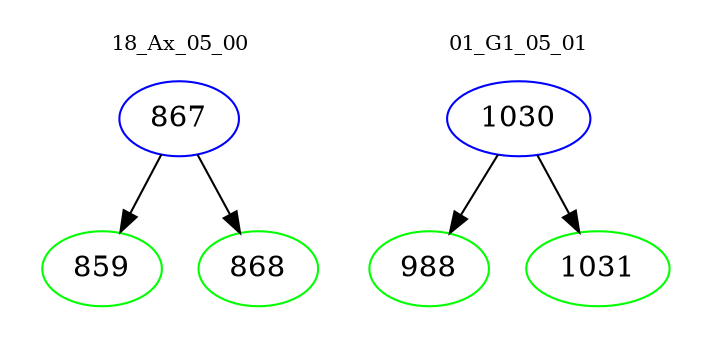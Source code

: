 digraph{
subgraph cluster_0 {
color = white
label = "18_Ax_05_00";
fontsize=10;
T0_867 [label="867", color="blue"]
T0_867 -> T0_859 [color="black"]
T0_859 [label="859", color="green"]
T0_867 -> T0_868 [color="black"]
T0_868 [label="868", color="green"]
}
subgraph cluster_1 {
color = white
label = "01_G1_05_01";
fontsize=10;
T1_1030 [label="1030", color="blue"]
T1_1030 -> T1_988 [color="black"]
T1_988 [label="988", color="green"]
T1_1030 -> T1_1031 [color="black"]
T1_1031 [label="1031", color="green"]
}
}

